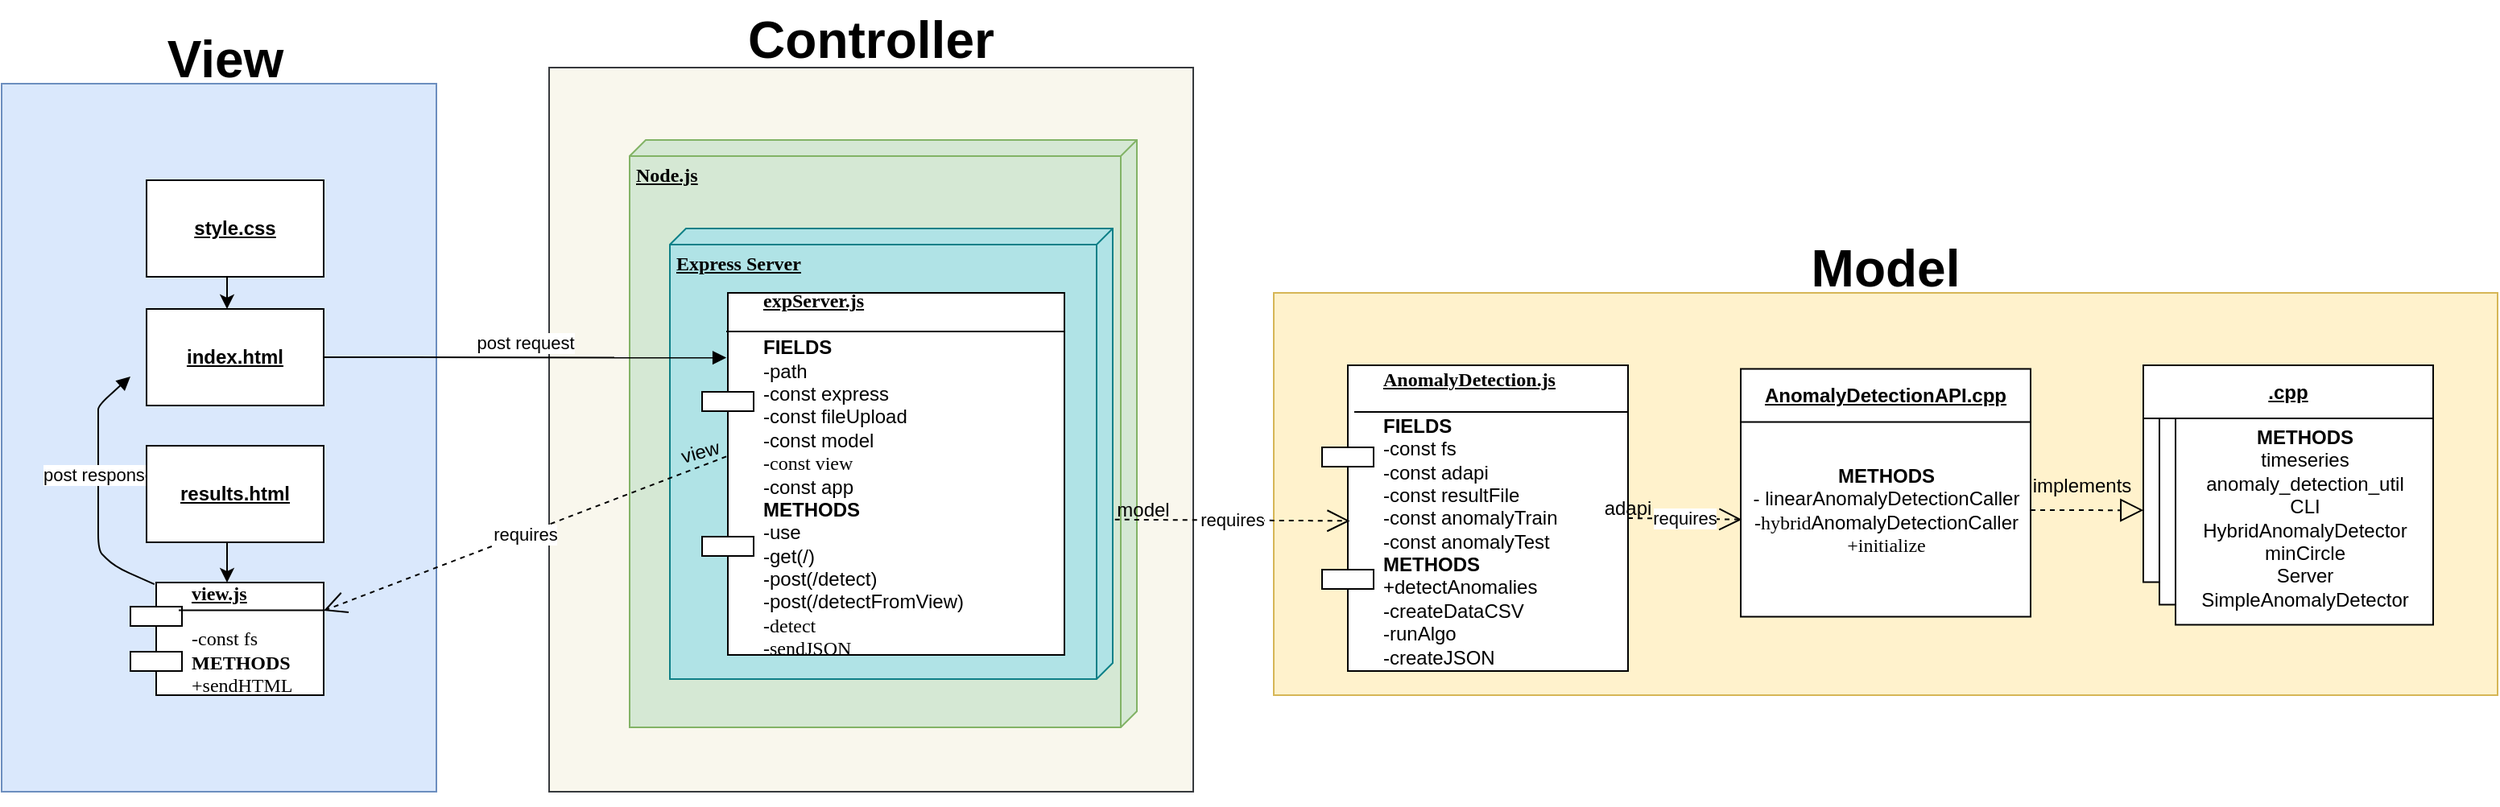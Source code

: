 <mxfile version="14.7.2" type="device"><diagram name="Page-1" id="5f0bae14-7c28-e335-631c-24af17079c00"><mxGraphModel dx="2285" dy="588" grid="1" gridSize="10" guides="1" tooltips="1" connect="1" arrows="1" fold="1" page="1" pageScale="1" pageWidth="1100" pageHeight="850" background="none" math="0" shadow="0"><root><mxCell id="0"/><mxCell id="1" parent="0"/><mxCell id="_Pct_NqwB-aYt6hD43LZ-20" value="" style="rounded=0;whiteSpace=wrap;html=1;fontSize=11;labelBackgroundColor=none;labelBorderColor=none;strokeColor=#6c8ebf;fillColor=#dae8fc;" parent="1" vertex="1"><mxGeometry x="-20" y="190" width="270" height="440" as="geometry"/></mxCell><mxCell id="_Pct_NqwB-aYt6hD43LZ-14" value="" style="rounded=0;whiteSpace=wrap;html=1;fontSize=11;labelBackgroundColor=none;labelBorderColor=none;strokeColor=#36393d;fillColor=#f9f7ed;" parent="1" vertex="1"><mxGeometry x="320" y="180" width="400" height="450" as="geometry"/></mxCell><mxCell id="_Pct_NqwB-aYt6hD43LZ-10" value="&lt;b&gt;Node.js&lt;/b&gt;" style="verticalAlign=top;align=left;spacingTop=8;spacingLeft=2;spacingRight=12;shape=cube;size=10;direction=south;fontStyle=4;html=1;rounded=0;shadow=0;comic=0;labelBackgroundColor=none;strokeWidth=1;fontFamily=Verdana;fontSize=12;fillColor=#d5e8d4;strokeColor=#82b366;" parent="1" vertex="1"><mxGeometry x="370" y="225" width="315" height="365" as="geometry"/></mxCell><mxCell id="_Pct_NqwB-aYt6hD43LZ-6" value="" style="rounded=0;whiteSpace=wrap;html=1;fontSize=11;labelBackgroundColor=none;labelBorderColor=none;strokeColor=#d6b656;fillColor=#fff2cc;" parent="1" vertex="1"><mxGeometry x="770" y="320" width="760" height="250" as="geometry"/></mxCell><mxCell id="39150e848f15840c-3" value="&lt;b&gt;Express Server&lt;/b&gt;" style="verticalAlign=top;align=left;spacingTop=8;spacingLeft=2;spacingRight=12;shape=cube;size=10;direction=south;fontStyle=4;html=1;rounded=0;shadow=0;comic=0;labelBackgroundColor=none;strokeWidth=1;fontFamily=Verdana;fontSize=12;fillColor=#b0e3e6;strokeColor=#0e8088;" parent="1" vertex="1"><mxGeometry x="395" y="280" width="275" height="280" as="geometry"/></mxCell><mxCell id="39150e848f15840c-7" value="&lt;u style=&quot;font-weight: bold&quot;&gt;AnomalyDetection.js&lt;/u&gt;&lt;br&gt;&lt;b style=&quot;font-family: &amp;#34;helvetica&amp;#34; ; text-align: center&quot;&gt;&lt;br&gt;FIELDS&lt;/b&gt;&lt;br style=&quot;font-family: &amp;#34;helvetica&amp;#34; ; text-align: center&quot;&gt;&lt;span style=&quot;font-family: &amp;#34;helvetica&amp;#34; ; text-align: center&quot;&gt;-const fs&lt;/span&gt;&lt;br style=&quot;font-family: &amp;#34;helvetica&amp;#34; ; text-align: center&quot;&gt;&lt;span style=&quot;font-family: &amp;#34;helvetica&amp;#34; ; text-align: center&quot;&gt;-const adapi&lt;/span&gt;&lt;br style=&quot;font-family: &amp;#34;helvetica&amp;#34; ; text-align: center&quot;&gt;&lt;span style=&quot;font-family: &amp;#34;helvetica&amp;#34; ; text-align: center&quot;&gt;-const resultFile&lt;/span&gt;&lt;br style=&quot;font-family: &amp;#34;helvetica&amp;#34; ; text-align: center&quot;&gt;&lt;span style=&quot;font-family: &amp;#34;helvetica&amp;#34; ; text-align: center&quot;&gt;-const anomalyTrain&lt;/span&gt;&lt;br style=&quot;font-family: &amp;#34;helvetica&amp;#34; ; text-align: center&quot;&gt;&lt;span style=&quot;font-family: &amp;#34;helvetica&amp;#34; ; text-align: center&quot;&gt;-const anomalyTest&lt;/span&gt;&lt;br style=&quot;font-family: &amp;#34;helvetica&amp;#34; ; text-align: center&quot;&gt;&lt;b style=&quot;font-family: &amp;#34;helvetica&amp;#34; ; text-align: center&quot;&gt;METHODS&lt;br&gt;&lt;/b&gt;&lt;span style=&quot;font-family: &amp;#34;helvetica&amp;#34; ; text-align: center&quot;&gt;+detectAnomalies&lt;/span&gt;&lt;br style=&quot;font-family: &amp;#34;helvetica&amp;#34; ; text-align: center&quot;&gt;&lt;span style=&quot;font-family: &amp;#34;helvetica&amp;#34; ; text-align: center&quot;&gt;-createDataCSV&lt;/span&gt;&lt;br style=&quot;font-family: &amp;#34;helvetica&amp;#34; ; text-align: center&quot;&gt;&lt;span style=&quot;font-family: &amp;#34;helvetica&amp;#34; ; text-align: center&quot;&gt;-runAlgo&lt;/span&gt;&lt;br style=&quot;font-family: &amp;#34;helvetica&amp;#34; ; text-align: center&quot;&gt;&lt;span style=&quot;font-family: &amp;#34;helvetica&amp;#34; ; text-align: center&quot;&gt;-createJSON&lt;/span&gt;" style="shape=component;align=left;spacingLeft=36;rounded=0;shadow=0;comic=0;labelBackgroundColor=none;strokeWidth=1;fontFamily=Verdana;fontSize=12;html=1;" parent="1" vertex="1"><mxGeometry x="800" y="365" width="190" height="190" as="geometry"/></mxCell><mxCell id="39150e848f15840c-10" value="&lt;b&gt;&lt;u&gt;expServer.js&lt;br&gt;&lt;/u&gt;&lt;/b&gt;&lt;b style=&quot;font-family: &amp;#34;helvetica&amp;#34; ; text-align: center&quot;&gt;&lt;br&gt;FIELDS&lt;/b&gt;&lt;br style=&quot;font-family: &amp;#34;helvetica&amp;#34; ; text-align: center&quot;&gt;&lt;span style=&quot;font-family: &amp;#34;helvetica&amp;#34; ; text-align: center&quot;&gt;-path&lt;/span&gt;&lt;br style=&quot;font-family: &amp;#34;helvetica&amp;#34; ; text-align: center&quot;&gt;&lt;span style=&quot;font-family: &amp;#34;helvetica&amp;#34; ; text-align: center&quot;&gt;-const express&lt;/span&gt;&lt;br style=&quot;font-family: &amp;#34;helvetica&amp;#34; ; text-align: center&quot;&gt;&lt;span style=&quot;font-family: &amp;#34;helvetica&amp;#34; ; text-align: center&quot;&gt;-const fileUpload&lt;/span&gt;&lt;br style=&quot;font-family: &amp;#34;helvetica&amp;#34; ; text-align: center&quot;&gt;&lt;span style=&quot;font-family: &amp;#34;helvetica&amp;#34; ; text-align: center&quot;&gt;-const model&lt;br&gt;&lt;/span&gt;-const view&lt;br style=&quot;font-family: &amp;#34;helvetica&amp;#34; ; text-align: center&quot;&gt;&lt;span style=&quot;font-family: &amp;#34;helvetica&amp;#34; ; text-align: center&quot;&gt;-const app&lt;/span&gt;&lt;br style=&quot;font-family: &amp;#34;helvetica&amp;#34; ; text-align: center&quot;&gt;&lt;b style=&quot;font-family: &amp;#34;helvetica&amp;#34; ; text-align: center&quot;&gt;METHODS&lt;br&gt;&lt;/b&gt;&lt;span style=&quot;font-family: &amp;#34;helvetica&amp;#34; ; text-align: center&quot;&gt;-use&lt;/span&gt;&lt;br style=&quot;font-family: &amp;#34;helvetica&amp;#34; ; text-align: center&quot;&gt;&lt;span style=&quot;font-family: &amp;#34;helvetica&amp;#34; ; text-align: center&quot;&gt;-get(/)&lt;/span&gt;&lt;br style=&quot;font-family: &amp;#34;helvetica&amp;#34; ; text-align: center&quot;&gt;&lt;span style=&quot;font-family: &amp;#34;helvetica&amp;#34; ; text-align: center&quot;&gt;-post(/detect)&lt;br&gt;-post(/detectFromView)&lt;br&gt;&lt;/span&gt;-detect&lt;br&gt;-sendJSON" style="shape=component;align=left;spacingLeft=36;rounded=0;shadow=0;comic=0;labelBackgroundColor=none;strokeWidth=1;fontFamily=Verdana;fontSize=12;html=1;" parent="1" vertex="1"><mxGeometry x="415" y="320" width="225" height="225" as="geometry"/></mxCell><mxCell id="_Pct_NqwB-aYt6hD43LZ-7" value="&lt;font style=&quot;font-size: 32px;&quot;&gt;&lt;b style=&quot;font-size: 32px;&quot;&gt;Model&lt;/b&gt;&lt;/font&gt;" style="text;html=1;strokeColor=none;align=center;verticalAlign=middle;whiteSpace=wrap;rounded=0;labelBackgroundColor=none;fontSize=32;fontColor=#000000;" parent="1" vertex="1"><mxGeometry x="1090" y="280" width="120" height="50" as="geometry"/></mxCell><mxCell id="_Pct_NqwB-aYt6hD43LZ-15" value="&lt;b&gt;Controller&lt;/b&gt;" style="text;html=1;strokeColor=none;align=center;verticalAlign=middle;whiteSpace=wrap;rounded=0;labelBackgroundColor=none;fontSize=32;fontColor=#000000;" parent="1" vertex="1"><mxGeometry x="430" y="138" width="180" height="50" as="geometry"/></mxCell><mxCell id="_Pct_NqwB-aYt6hD43LZ-21" value="&lt;font style=&quot;font-size: 32px&quot;&gt;&lt;b style=&quot;font-size: 32px&quot;&gt;View&lt;/b&gt;&lt;/font&gt;" style="text;html=1;strokeColor=none;align=center;verticalAlign=middle;whiteSpace=wrap;rounded=0;labelBackgroundColor=none;fontSize=32;fontColor=#000000;" parent="1" vertex="1"><mxGeometry x="29" y="150" width="180" height="50" as="geometry"/></mxCell><mxCell id="_Pct_NqwB-aYt6hD43LZ-22" style="edgeStyle=orthogonalEdgeStyle;rounded=0;orthogonalLoop=1;jettySize=auto;html=1;exitX=0.5;exitY=1;exitDx=0;exitDy=0;" parent="1" source="_Pct_NqwB-aYt6hD43LZ-14" target="_Pct_NqwB-aYt6hD43LZ-14" edge="1"><mxGeometry relative="1" as="geometry"/></mxCell><mxCell id="3i3-SZXUbF-Uq5WHsd9a-2" value="&lt;b style=&quot;font-family: &amp;#34;helvetica&amp;#34;&quot;&gt;METHODS&lt;/b&gt;&lt;br style=&quot;font-family: &amp;#34;helvetica&amp;#34;&quot;&gt;&lt;font face=&quot;helvetica&quot;&gt;- linearAnomalyDetectionCaller&lt;br&gt;&lt;/font&gt;-hybrid&lt;span style=&quot;font-family: &amp;#34;helvetica&amp;#34;&quot;&gt;AnomalyDetectionCaller&lt;br&gt;&lt;/span&gt;+initialize" style="html=1;rounded=0;shadow=0;comic=0;labelBackgroundColor=none;strokeWidth=1;fontFamily=Verdana;fontSize=12;align=center;" parent="1" vertex="1"><mxGeometry x="1060" y="388.75" width="180" height="132.5" as="geometry"/></mxCell><mxCell id="3i3-SZXUbF-Uq5WHsd9a-3" value="" style="html=1;rounded=0;shadow=0;comic=0;labelBackgroundColor=none;strokeWidth=1;fontFamily=Verdana;fontSize=12;align=center;" parent="1" vertex="1"><mxGeometry x="1310" y="367.25" width="160" height="132.5" as="geometry"/></mxCell><mxCell id="3i3-SZXUbF-Uq5WHsd9a-4" value="" style="html=1;rounded=0;shadow=0;comic=0;labelBackgroundColor=none;strokeWidth=1;fontFamily=Verdana;fontSize=12;align=center;" parent="1" vertex="1"><mxGeometry x="1320" y="381.25" width="160" height="132.5" as="geometry"/></mxCell><mxCell id="39150e848f15840c-8" value="&lt;b style=&quot;font-family: &amp;#34;helvetica&amp;#34;&quot;&gt;METHODS&lt;/b&gt;&lt;br style=&quot;font-family: &amp;#34;helvetica&amp;#34;&quot;&gt;&lt;span style=&quot;font-family: &amp;#34;helvetica&amp;#34;&quot;&gt;timeseries&lt;/span&gt;&lt;br style=&quot;font-family: &amp;#34;helvetica&amp;#34;&quot;&gt;&lt;span style=&quot;font-family: &amp;#34;helvetica&amp;#34;&quot;&gt;anomaly_detection_util&lt;/span&gt;&lt;br style=&quot;font-family: &amp;#34;helvetica&amp;#34;&quot;&gt;&lt;span style=&quot;font-family: &amp;#34;helvetica&amp;#34;&quot;&gt;CLI&lt;/span&gt;&lt;br style=&quot;font-family: &amp;#34;helvetica&amp;#34;&quot;&gt;&lt;span style=&quot;font-family: &amp;#34;helvetica&amp;#34;&quot;&gt;HybridAnomalyDetector&lt;/span&gt;&lt;br style=&quot;font-family: &amp;#34;helvetica&amp;#34;&quot;&gt;&lt;span style=&quot;font-family: &amp;#34;helvetica&amp;#34;&quot;&gt;minCircle&lt;/span&gt;&lt;br style=&quot;font-family: &amp;#34;helvetica&amp;#34;&quot;&gt;&lt;span style=&quot;font-family: &amp;#34;helvetica&amp;#34;&quot;&gt;Server&lt;/span&gt;&lt;br style=&quot;font-family: &amp;#34;helvetica&amp;#34;&quot;&gt;&lt;span style=&quot;font-family: &amp;#34;helvetica&amp;#34;&quot;&gt;SimpleAnomalyDetector&lt;/span&gt;" style="html=1;rounded=0;shadow=0;comic=0;labelBackgroundColor=none;strokeWidth=1;fontFamily=Verdana;fontSize=12;align=center;" parent="1" vertex="1"><mxGeometry x="1330" y="393.75" width="160" height="132.5" as="geometry"/></mxCell><mxCell id="3i3-SZXUbF-Uq5WHsd9a-9" value="&lt;b&gt;&lt;u&gt;.cpp&lt;/u&gt;&lt;/b&gt;" style="rounded=0;whiteSpace=wrap;html=1;" parent="1" vertex="1"><mxGeometry x="1310" y="365" width="180" height="33" as="geometry"/></mxCell><mxCell id="3i3-SZXUbF-Uq5WHsd9a-12" value="requires" style="endArrow=open;endSize=12;dashed=1;html=1;exitX=1;exitY=0.5;exitDx=0;exitDy=0;entryX=0.004;entryY=0.544;entryDx=0;entryDy=0;entryPerimeter=0;" parent="1" source="39150e848f15840c-7" target="3i3-SZXUbF-Uq5WHsd9a-2" edge="1"><mxGeometry width="160" relative="1" as="geometry"><mxPoint x="1010" y="470" as="sourcePoint"/><mxPoint x="1170" y="470" as="targetPoint"/></mxGeometry></mxCell><mxCell id="3i3-SZXUbF-Uq5WHsd9a-13" value="" style="endArrow=block;dashed=1;endFill=0;endSize=12;html=1;entryX=0.001;entryY=0.663;entryDx=0;entryDy=0;entryPerimeter=0;exitX=1;exitY=0.5;exitDx=0;exitDy=0;" parent="1" source="3i3-SZXUbF-Uq5WHsd9a-2" target="3i3-SZXUbF-Uq5WHsd9a-3" edge="1"><mxGeometry width="160" relative="1" as="geometry"><mxPoint x="1240" y="630" as="sourcePoint"/><mxPoint x="1400" y="630" as="targetPoint"/></mxGeometry></mxCell><mxCell id="3i3-SZXUbF-Uq5WHsd9a-15" value="requires" style="endArrow=open;endSize=12;dashed=1;html=1;exitX=0.646;exitY=-0.005;exitDx=0;exitDy=0;exitPerimeter=0;entryX=0.091;entryY=0.509;entryDx=0;entryDy=0;entryPerimeter=0;" parent="1" source="39150e848f15840c-3" target="39150e848f15840c-7" edge="1"><mxGeometry width="160" relative="1" as="geometry"><mxPoint x="740" y="410" as="sourcePoint"/><mxPoint x="740" y="433" as="targetPoint"/></mxGeometry></mxCell><mxCell id="3i3-SZXUbF-Uq5WHsd9a-16" value="requires" style="endArrow=open;endSize=12;dashed=1;html=1;exitX=0.067;exitY=0.452;exitDx=0;exitDy=0;exitPerimeter=0;entryX=1;entryY=0.25;entryDx=0;entryDy=0;" parent="1" source="39150e848f15840c-10" target="3i3-SZXUbF-Uq5WHsd9a-17" edge="1"><mxGeometry width="160" relative="1" as="geometry"><mxPoint x="395.0" y="456.77" as="sourcePoint"/><mxPoint x="252.885" y="448.22" as="targetPoint"/></mxGeometry></mxCell><mxCell id="3i3-SZXUbF-Uq5WHsd9a-17" value="&lt;u style=&quot;font-weight: bold&quot;&gt;view.js&lt;br&gt;&lt;/u&gt;&lt;br&gt;-const fs&lt;br&gt;&lt;b&gt;METHODS&lt;/b&gt;&lt;br&gt;+sendHTML" style="shape=component;align=left;spacingLeft=36;rounded=0;shadow=0;comic=0;labelBackgroundColor=none;strokeWidth=1;fontFamily=Verdana;fontSize=12;html=1;" parent="1" vertex="1"><mxGeometry x="60" y="500" width="120" height="70" as="geometry"/></mxCell><mxCell id="3i3-SZXUbF-Uq5WHsd9a-18" value="&lt;b&gt;&lt;u&gt;AnomalyDetectionAPI.cpp&lt;/u&gt;&lt;/b&gt;" style="rounded=0;whiteSpace=wrap;html=1;" parent="1" vertex="1"><mxGeometry x="1060" y="367.25" width="180" height="33" as="geometry"/></mxCell><mxCell id="3i3-SZXUbF-Uq5WHsd9a-19" value="post request" style="html=1;verticalAlign=bottom;endArrow=block;exitX=1;exitY=0.5;exitDx=0;exitDy=0;entryX=0.067;entryY=0.179;entryDx=0;entryDy=0;entryPerimeter=0;" parent="1" target="39150e848f15840c-10" edge="1"><mxGeometry width="80" relative="1" as="geometry"><mxPoint x="180" y="360.0" as="sourcePoint"/><mxPoint x="330" y="320" as="targetPoint"/></mxGeometry></mxCell><mxCell id="3i3-SZXUbF-Uq5WHsd9a-20" value="post response" style="html=1;verticalAlign=bottom;endArrow=block;exitX=0.124;exitY=0.015;exitDx=0;exitDy=0;entryX=0;entryY=0.7;entryDx=0;entryDy=0;exitPerimeter=0;" parent="1" source="3i3-SZXUbF-Uq5WHsd9a-17" edge="1"><mxGeometry width="80" relative="1" as="geometry"><mxPoint x="300.075" y="680.275" as="sourcePoint"/><mxPoint x="60" y="372.0" as="targetPoint"/><Array as="points"><mxPoint x="50" y="490"/><mxPoint x="40" y="480"/><mxPoint x="40" y="400"/><mxPoint x="40" y="390"/></Array></mxGeometry></mxCell><mxCell id="3i3-SZXUbF-Uq5WHsd9a-21" value="" style="endArrow=classic;html=1;entryX=0.5;entryY=0;entryDx=0;entryDy=0;exitX=0.5;exitY=1;exitDx=0;exitDy=0;" parent="1" target="3i3-SZXUbF-Uq5WHsd9a-17" edge="1"><mxGeometry width="50" height="50" relative="1" as="geometry"><mxPoint x="120" y="473.5" as="sourcePoint"/><mxPoint x="-160" y="460" as="targetPoint"/></mxGeometry></mxCell><mxCell id="3i3-SZXUbF-Uq5WHsd9a-22" value="" style="endArrow=classic;html=1;entryX=0.5;entryY=0;entryDx=0;entryDy=0;exitX=0.5;exitY=1;exitDx=0;exitDy=0;" parent="1" edge="1"><mxGeometry width="50" height="50" relative="1" as="geometry"><mxPoint x="120" y="310.0" as="sourcePoint"/><mxPoint x="120" y="330.0" as="targetPoint"/></mxGeometry></mxCell><mxCell id="3i3-SZXUbF-Uq5WHsd9a-23" value="model" style="text;html=1;strokeColor=none;fillColor=none;align=center;verticalAlign=middle;whiteSpace=wrap;rounded=0;" parent="1" vertex="1"><mxGeometry x="669" y="445" width="40" height="20" as="geometry"/></mxCell><mxCell id="3i3-SZXUbF-Uq5WHsd9a-24" value="adapi" style="text;html=1;strokeColor=none;fillColor=none;align=center;verticalAlign=middle;whiteSpace=wrap;rounded=0;" parent="1" vertex="1"><mxGeometry x="970" y="443.5" width="40" height="20" as="geometry"/></mxCell><mxCell id="3i3-SZXUbF-Uq5WHsd9a-27" value="implements" style="text;html=1;strokeColor=none;fillColor=none;align=center;verticalAlign=middle;whiteSpace=wrap;rounded=0;" parent="1" vertex="1"><mxGeometry x="1252" y="430" width="40" height="20" as="geometry"/></mxCell><mxCell id="3i3-SZXUbF-Uq5WHsd9a-28" value="view" style="text;html=1;strokeColor=none;fillColor=none;align=center;verticalAlign=middle;whiteSpace=wrap;rounded=0;rotation=-15;" parent="1" vertex="1"><mxGeometry x="394" y="409" width="40" height="20" as="geometry"/></mxCell><mxCell id="mcyb5PQ3wUoxO3reDnlS-6" value="" style="line;strokeWidth=1;fillColor=none;align=left;verticalAlign=middle;spacingTop=-1;spacingLeft=3;spacingRight=3;rotatable=0;labelPosition=right;points=[];portConstraint=eastwest;" vertex="1" parent="1"><mxGeometry x="820" y="390" width="170" height="8" as="geometry"/></mxCell><mxCell id="mcyb5PQ3wUoxO3reDnlS-7" value="" style="line;strokeWidth=1;fillColor=none;align=left;verticalAlign=middle;spacingTop=-1;spacingLeft=3;spacingRight=3;rotatable=0;labelPosition=right;points=[];portConstraint=eastwest;" vertex="1" parent="1"><mxGeometry x="430" y="340" width="210" height="8" as="geometry"/></mxCell><mxCell id="mcyb5PQ3wUoxO3reDnlS-13" value="&lt;u&gt;&lt;b&gt;results.html&lt;/b&gt;&lt;/u&gt;" style="rounded=0;whiteSpace=wrap;html=1;" vertex="1" parent="1"><mxGeometry x="70" y="415" width="110" height="60" as="geometry"/></mxCell><mxCell id="mcyb5PQ3wUoxO3reDnlS-14" value="&lt;u&gt;&lt;b&gt;index.html&lt;/b&gt;&lt;/u&gt;" style="rounded=0;whiteSpace=wrap;html=1;" vertex="1" parent="1"><mxGeometry x="70" y="330" width="110" height="60" as="geometry"/></mxCell><mxCell id="mcyb5PQ3wUoxO3reDnlS-15" value="&lt;u&gt;&lt;b&gt;style.css&lt;/b&gt;&lt;/u&gt;" style="rounded=0;whiteSpace=wrap;html=1;" vertex="1" parent="1"><mxGeometry x="70" y="250" width="110" height="60" as="geometry"/></mxCell><mxCell id="mcyb5PQ3wUoxO3reDnlS-16" value="" style="line;strokeWidth=1;fillColor=none;align=left;verticalAlign=middle;spacingTop=-1;spacingLeft=3;spacingRight=3;rotatable=0;labelPosition=right;points=[];portConstraint=eastwest;" vertex="1" parent="1"><mxGeometry x="90" y="513.25" width="90" height="8" as="geometry"/></mxCell></root></mxGraphModel></diagram></mxfile>